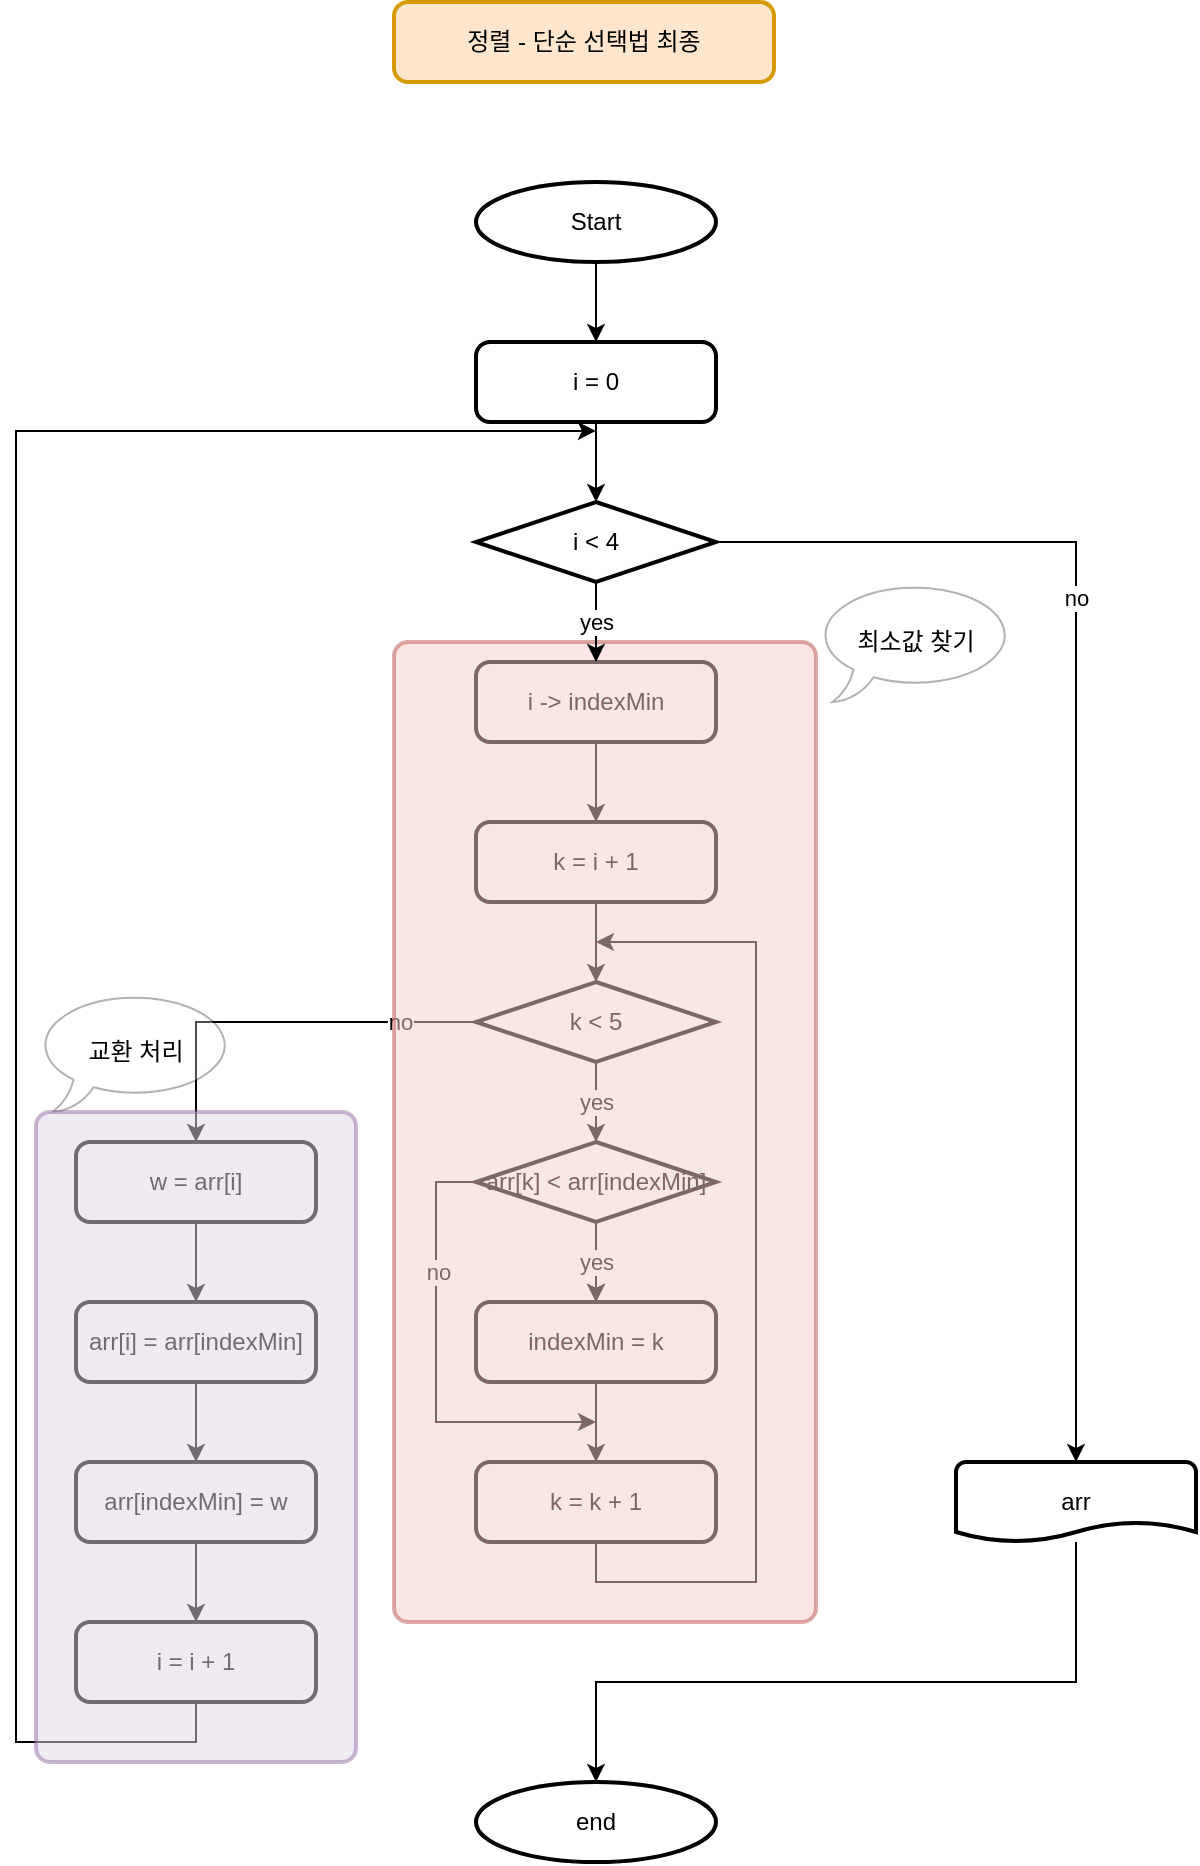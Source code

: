<mxfile version="16.5.1" type="device"><diagram id="mcG1KdtRjJhZmO_n41ix" name="페이지-1"><mxGraphModel dx="981" dy="608" grid="1" gridSize="10" guides="1" tooltips="1" connect="1" arrows="1" fold="1" page="1" pageScale="1" pageWidth="827" pageHeight="1169" math="0" shadow="0"><root><mxCell id="0"/><mxCell id="1" parent="0"/><mxCell id="l-i40e42PNDgHIKyfGgY-1" value="정렬 - 단순 선택법 최종" style="rounded=1;whiteSpace=wrap;html=1;absoluteArcSize=1;arcSize=14;strokeWidth=2;fillColor=#ffe6cc;strokeColor=#d79b00;" parent="1" vertex="1"><mxGeometry x="319" y="30" width="190" height="40" as="geometry"/></mxCell><mxCell id="f-u_LeD3Glp6k7Wn_VR4-116" value="" style="edgeStyle=orthogonalEdgeStyle;rounded=0;orthogonalLoop=1;jettySize=auto;html=1;" edge="1" parent="1" source="l-i40e42PNDgHIKyfGgY-2" target="f-u_LeD3Glp6k7Wn_VR4-85"><mxGeometry relative="1" as="geometry"/></mxCell><mxCell id="l-i40e42PNDgHIKyfGgY-2" value="Start" style="strokeWidth=2;html=1;shape=mxgraph.flowchart.start_2;whiteSpace=wrap;" parent="1" vertex="1"><mxGeometry x="360" y="120" width="120" height="40" as="geometry"/></mxCell><mxCell id="f-u_LeD3Glp6k7Wn_VR4-21" value="end" style="strokeWidth=2;html=1;shape=mxgraph.flowchart.start_2;whiteSpace=wrap;" vertex="1" parent="1"><mxGeometry x="360" y="920" width="120" height="40" as="geometry"/></mxCell><mxCell id="f-u_LeD3Glp6k7Wn_VR4-79" value="" style="edgeStyle=orthogonalEdgeStyle;rounded=0;orthogonalLoop=1;jettySize=auto;html=1;" edge="1" parent="1" source="f-u_LeD3Glp6k7Wn_VR4-80"><mxGeometry relative="1" as="geometry"><mxPoint x="420" y="440" as="targetPoint"/></mxGeometry></mxCell><mxCell id="f-u_LeD3Glp6k7Wn_VR4-80" value="i -&amp;gt; indexMin" style="rounded=1;whiteSpace=wrap;html=1;absoluteArcSize=1;arcSize=14;strokeWidth=2;" vertex="1" parent="1"><mxGeometry x="360" y="360" width="120" height="40" as="geometry"/></mxCell><mxCell id="f-u_LeD3Glp6k7Wn_VR4-81" value="" style="edgeStyle=orthogonalEdgeStyle;rounded=0;orthogonalLoop=1;jettySize=auto;html=1;" edge="1" parent="1" source="f-u_LeD3Glp6k7Wn_VR4-83" target="f-u_LeD3Glp6k7Wn_VR4-89"><mxGeometry relative="1" as="geometry"/></mxCell><mxCell id="f-u_LeD3Glp6k7Wn_VR4-82" value="yes" style="edgeStyle=orthogonalEdgeStyle;rounded=0;orthogonalLoop=1;jettySize=auto;html=1;" edge="1" parent="1" source="f-u_LeD3Glp6k7Wn_VR4-83" target="f-u_LeD3Glp6k7Wn_VR4-89"><mxGeometry relative="1" as="geometry"/></mxCell><mxCell id="f-u_LeD3Glp6k7Wn_VR4-100" style="edgeStyle=orthogonalEdgeStyle;rounded=0;orthogonalLoop=1;jettySize=auto;html=1;exitX=0;exitY=0.5;exitDx=0;exitDy=0;exitPerimeter=0;" edge="1" parent="1" source="f-u_LeD3Glp6k7Wn_VR4-83"><mxGeometry relative="1" as="geometry"><mxPoint x="420" y="740.0" as="targetPoint"/><Array as="points"><mxPoint x="340" y="620"/><mxPoint x="340" y="740"/></Array></mxGeometry></mxCell><mxCell id="f-u_LeD3Glp6k7Wn_VR4-102" value="no" style="edgeLabel;html=1;align=center;verticalAlign=middle;resizable=0;points=[];" vertex="1" connectable="0" parent="f-u_LeD3Glp6k7Wn_VR4-100"><mxGeometry x="-0.415" y="1" relative="1" as="geometry"><mxPoint as="offset"/></mxGeometry></mxCell><mxCell id="f-u_LeD3Glp6k7Wn_VR4-83" value="arr[k] &amp;lt; arr[indexMin]" style="strokeWidth=2;html=1;shape=mxgraph.flowchart.decision;whiteSpace=wrap;" vertex="1" parent="1"><mxGeometry x="360" y="600" width="120" height="40" as="geometry"/></mxCell><mxCell id="f-u_LeD3Glp6k7Wn_VR4-117" value="" style="edgeStyle=orthogonalEdgeStyle;rounded=0;orthogonalLoop=1;jettySize=auto;html=1;" edge="1" parent="1" source="f-u_LeD3Glp6k7Wn_VR4-85" target="f-u_LeD3Glp6k7Wn_VR4-115"><mxGeometry relative="1" as="geometry"/></mxCell><mxCell id="f-u_LeD3Glp6k7Wn_VR4-85" value="i = 0" style="rounded=1;whiteSpace=wrap;html=1;absoluteArcSize=1;arcSize=14;strokeWidth=2;" vertex="1" parent="1"><mxGeometry x="360" y="200" width="120" height="40" as="geometry"/></mxCell><mxCell id="f-u_LeD3Glp6k7Wn_VR4-93" value="" style="edgeStyle=orthogonalEdgeStyle;rounded=0;orthogonalLoop=1;jettySize=auto;html=1;" edge="1" parent="1" source="f-u_LeD3Glp6k7Wn_VR4-87" target="f-u_LeD3Glp6k7Wn_VR4-92"><mxGeometry relative="1" as="geometry"/></mxCell><mxCell id="f-u_LeD3Glp6k7Wn_VR4-87" value="k = i + 1" style="rounded=1;whiteSpace=wrap;html=1;absoluteArcSize=1;arcSize=14;strokeWidth=2;" vertex="1" parent="1"><mxGeometry x="360" y="440" width="120" height="40" as="geometry"/></mxCell><mxCell id="f-u_LeD3Glp6k7Wn_VR4-88" value="" style="edgeStyle=orthogonalEdgeStyle;rounded=0;orthogonalLoop=1;jettySize=auto;html=1;" edge="1" parent="1" source="f-u_LeD3Glp6k7Wn_VR4-89" target="f-u_LeD3Glp6k7Wn_VR4-91"><mxGeometry relative="1" as="geometry"/></mxCell><mxCell id="f-u_LeD3Glp6k7Wn_VR4-89" value="indexMin = k" style="rounded=1;whiteSpace=wrap;html=1;absoluteArcSize=1;arcSize=14;strokeWidth=2;" vertex="1" parent="1"><mxGeometry x="360" y="680" width="120" height="40" as="geometry"/></mxCell><mxCell id="f-u_LeD3Glp6k7Wn_VR4-98" style="edgeStyle=orthogonalEdgeStyle;rounded=0;orthogonalLoop=1;jettySize=auto;html=1;exitX=0.5;exitY=1;exitDx=0;exitDy=0;" edge="1" parent="1" source="f-u_LeD3Glp6k7Wn_VR4-91"><mxGeometry relative="1" as="geometry"><mxPoint x="420" y="500" as="targetPoint"/><Array as="points"><mxPoint x="420" y="820"/><mxPoint x="500" y="820"/><mxPoint x="500" y="500"/></Array></mxGeometry></mxCell><mxCell id="f-u_LeD3Glp6k7Wn_VR4-91" value="k = k + 1" style="rounded=1;whiteSpace=wrap;html=1;absoluteArcSize=1;arcSize=14;strokeWidth=2;" vertex="1" parent="1"><mxGeometry x="360" y="760" width="120" height="40" as="geometry"/></mxCell><mxCell id="f-u_LeD3Glp6k7Wn_VR4-95" value="yes" style="edgeStyle=orthogonalEdgeStyle;rounded=0;orthogonalLoop=1;jettySize=auto;html=1;exitX=0.5;exitY=1;exitDx=0;exitDy=0;exitPerimeter=0;entryX=0.5;entryY=0;entryDx=0;entryDy=0;entryPerimeter=0;" edge="1" parent="1" source="f-u_LeD3Glp6k7Wn_VR4-92" target="f-u_LeD3Glp6k7Wn_VR4-83"><mxGeometry relative="1" as="geometry"/></mxCell><mxCell id="f-u_LeD3Glp6k7Wn_VR4-122" style="edgeStyle=orthogonalEdgeStyle;rounded=0;orthogonalLoop=1;jettySize=auto;html=1;exitX=0;exitY=0.5;exitDx=0;exitDy=0;exitPerimeter=0;entryX=0.5;entryY=0;entryDx=0;entryDy=0;" edge="1" parent="1" source="f-u_LeD3Glp6k7Wn_VR4-92" target="f-u_LeD3Glp6k7Wn_VR4-108"><mxGeometry relative="1" as="geometry"/></mxCell><mxCell id="f-u_LeD3Glp6k7Wn_VR4-123" value="no" style="edgeLabel;html=1;align=center;verticalAlign=middle;resizable=0;points=[];" vertex="1" connectable="0" parent="f-u_LeD3Glp6k7Wn_VR4-122"><mxGeometry x="-0.618" relative="1" as="geometry"><mxPoint as="offset"/></mxGeometry></mxCell><mxCell id="f-u_LeD3Glp6k7Wn_VR4-92" value="k &amp;lt; 5" style="strokeWidth=2;html=1;shape=mxgraph.flowchart.decision;whiteSpace=wrap;" vertex="1" parent="1"><mxGeometry x="360" y="520" width="120" height="40" as="geometry"/></mxCell><mxCell id="f-u_LeD3Glp6k7Wn_VR4-105" value="" style="edgeStyle=orthogonalEdgeStyle;rounded=0;orthogonalLoop=1;jettySize=auto;html=1;" edge="1" parent="1" source="f-u_LeD3Glp6k7Wn_VR4-106"><mxGeometry relative="1" as="geometry"><mxPoint x="220" y="760" as="targetPoint"/></mxGeometry></mxCell><mxCell id="f-u_LeD3Glp6k7Wn_VR4-106" value="arr[i] = arr[indexMin]" style="rounded=1;whiteSpace=wrap;html=1;absoluteArcSize=1;arcSize=14;strokeWidth=2;" vertex="1" parent="1"><mxGeometry x="160" y="680" width="120" height="40" as="geometry"/></mxCell><mxCell id="f-u_LeD3Glp6k7Wn_VR4-107" value="" style="edgeStyle=orthogonalEdgeStyle;rounded=0;orthogonalLoop=1;jettySize=auto;html=1;" edge="1" parent="1" source="f-u_LeD3Glp6k7Wn_VR4-108" target="f-u_LeD3Glp6k7Wn_VR4-106"><mxGeometry relative="1" as="geometry"/></mxCell><mxCell id="f-u_LeD3Glp6k7Wn_VR4-108" value="w = arr[i]" style="rounded=1;whiteSpace=wrap;html=1;absoluteArcSize=1;arcSize=14;strokeWidth=2;" vertex="1" parent="1"><mxGeometry x="160" y="600" width="120" height="40" as="geometry"/></mxCell><mxCell id="f-u_LeD3Glp6k7Wn_VR4-125" value="" style="edgeStyle=orthogonalEdgeStyle;rounded=0;orthogonalLoop=1;jettySize=auto;html=1;" edge="1" parent="1" source="f-u_LeD3Glp6k7Wn_VR4-109" target="f-u_LeD3Glp6k7Wn_VR4-124"><mxGeometry relative="1" as="geometry"/></mxCell><mxCell id="f-u_LeD3Glp6k7Wn_VR4-109" value="arr[indexMin] = w" style="rounded=1;whiteSpace=wrap;html=1;absoluteArcSize=1;arcSize=14;strokeWidth=2;" vertex="1" parent="1"><mxGeometry x="160" y="760" width="120" height="40" as="geometry"/></mxCell><mxCell id="f-u_LeD3Glp6k7Wn_VR4-112" value="" style="rounded=1;whiteSpace=wrap;html=1;absoluteArcSize=1;arcSize=14;strokeWidth=2;fillColor=#f8cecc;strokeColor=#b85450;opacity=50;" vertex="1" parent="1"><mxGeometry x="319" y="350" width="211" height="490" as="geometry"/></mxCell><mxCell id="f-u_LeD3Glp6k7Wn_VR4-113" value="교환 처리" style="whiteSpace=wrap;html=1;shape=mxgraph.basic.oval_callout;gradientColor=none;opacity=30;" vertex="1" parent="1"><mxGeometry x="140" y="525" width="100" height="60" as="geometry"/></mxCell><mxCell id="f-u_LeD3Glp6k7Wn_VR4-114" value="최소값 찾기" style="whiteSpace=wrap;html=1;shape=mxgraph.basic.oval_callout;gradientColor=none;opacity=30;" vertex="1" parent="1"><mxGeometry x="530" y="320" width="100" height="60" as="geometry"/></mxCell><mxCell id="f-u_LeD3Glp6k7Wn_VR4-118" value="yes" style="edgeStyle=orthogonalEdgeStyle;rounded=0;orthogonalLoop=1;jettySize=auto;html=1;" edge="1" parent="1" source="f-u_LeD3Glp6k7Wn_VR4-115" target="f-u_LeD3Glp6k7Wn_VR4-80"><mxGeometry relative="1" as="geometry"/></mxCell><mxCell id="f-u_LeD3Glp6k7Wn_VR4-120" style="edgeStyle=orthogonalEdgeStyle;rounded=0;orthogonalLoop=1;jettySize=auto;html=1;exitX=1;exitY=0.5;exitDx=0;exitDy=0;exitPerimeter=0;" edge="1" parent="1" source="f-u_LeD3Glp6k7Wn_VR4-115" target="f-u_LeD3Glp6k7Wn_VR4-119"><mxGeometry relative="1" as="geometry"/></mxCell><mxCell id="f-u_LeD3Glp6k7Wn_VR4-121" value="no" style="edgeLabel;html=1;align=center;verticalAlign=middle;resizable=0;points=[];" vertex="1" connectable="0" parent="f-u_LeD3Glp6k7Wn_VR4-120"><mxGeometry x="-0.35" relative="1" as="geometry"><mxPoint as="offset"/></mxGeometry></mxCell><mxCell id="f-u_LeD3Glp6k7Wn_VR4-115" value="i &amp;lt; 4" style="strokeWidth=2;html=1;shape=mxgraph.flowchart.decision;whiteSpace=wrap;" vertex="1" parent="1"><mxGeometry x="360" y="280" width="120" height="40" as="geometry"/></mxCell><mxCell id="f-u_LeD3Glp6k7Wn_VR4-127" style="edgeStyle=orthogonalEdgeStyle;rounded=0;orthogonalLoop=1;jettySize=auto;html=1;entryX=0.5;entryY=0;entryDx=0;entryDy=0;entryPerimeter=0;" edge="1" parent="1" source="f-u_LeD3Glp6k7Wn_VR4-119" target="f-u_LeD3Glp6k7Wn_VR4-21"><mxGeometry relative="1" as="geometry"><Array as="points"><mxPoint x="660" y="870"/><mxPoint x="420" y="870"/></Array></mxGeometry></mxCell><mxCell id="f-u_LeD3Glp6k7Wn_VR4-119" value="arr" style="strokeWidth=2;html=1;shape=mxgraph.flowchart.document2;whiteSpace=wrap;size=0.25;gradientColor=none;" vertex="1" parent="1"><mxGeometry x="600" y="760" width="120" height="40" as="geometry"/></mxCell><mxCell id="f-u_LeD3Glp6k7Wn_VR4-126" style="edgeStyle=orthogonalEdgeStyle;rounded=0;orthogonalLoop=1;jettySize=auto;html=1;exitX=0.5;exitY=1;exitDx=0;exitDy=0;" edge="1" parent="1" source="f-u_LeD3Glp6k7Wn_VR4-124"><mxGeometry relative="1" as="geometry"><mxPoint x="420" y="244.483" as="targetPoint"/><Array as="points"><mxPoint x="220" y="900"/><mxPoint x="130" y="900"/><mxPoint x="130" y="244"/></Array></mxGeometry></mxCell><mxCell id="f-u_LeD3Glp6k7Wn_VR4-124" value="i = i + 1" style="rounded=1;whiteSpace=wrap;html=1;absoluteArcSize=1;arcSize=14;strokeWidth=2;" vertex="1" parent="1"><mxGeometry x="160" y="840" width="120" height="40" as="geometry"/></mxCell><mxCell id="f-u_LeD3Glp6k7Wn_VR4-111" value="" style="rounded=1;whiteSpace=wrap;html=1;absoluteArcSize=1;arcSize=14;strokeWidth=2;fillColor=#e1d5e7;strokeColor=#9673a6;gradientColor=none;opacity=50;" vertex="1" parent="1"><mxGeometry x="140" y="585" width="160" height="325" as="geometry"/></mxCell></root></mxGraphModel></diagram></mxfile>